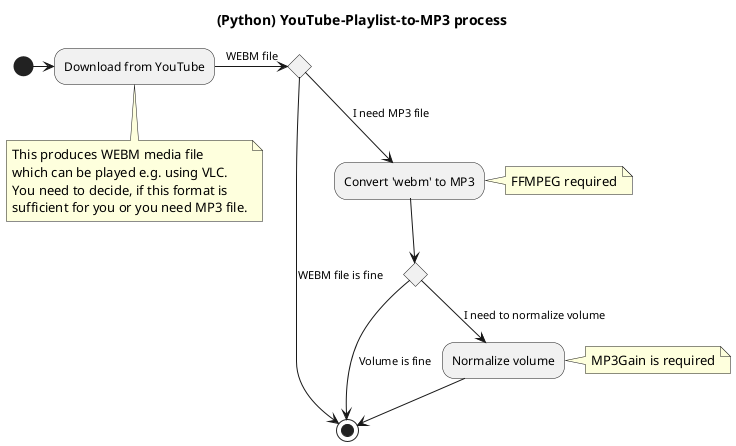 @startuml
title (Python) YouTube-Playlist-to-MP3 process

(*) -right-> Download from YouTube
note bottom: This produces WEBM media file\nwhich can be played e.g. using VLC.\nYou need to decide, if this format is\nsufficient for you or you need MP3 file.
-right-> [WEBM file] if "" then
  ->[WEBM file is fine] (*)
else
  -->[I need MP3 file] Convert 'webm' to MP3
  note right: FFMPEG required
  --> if "" then
    ->[Volume is fine] (*)
  else
    -->[I need to normalize volume] Normalize volume
    note right: MP3Gain is required
    --> (*)

@enduml